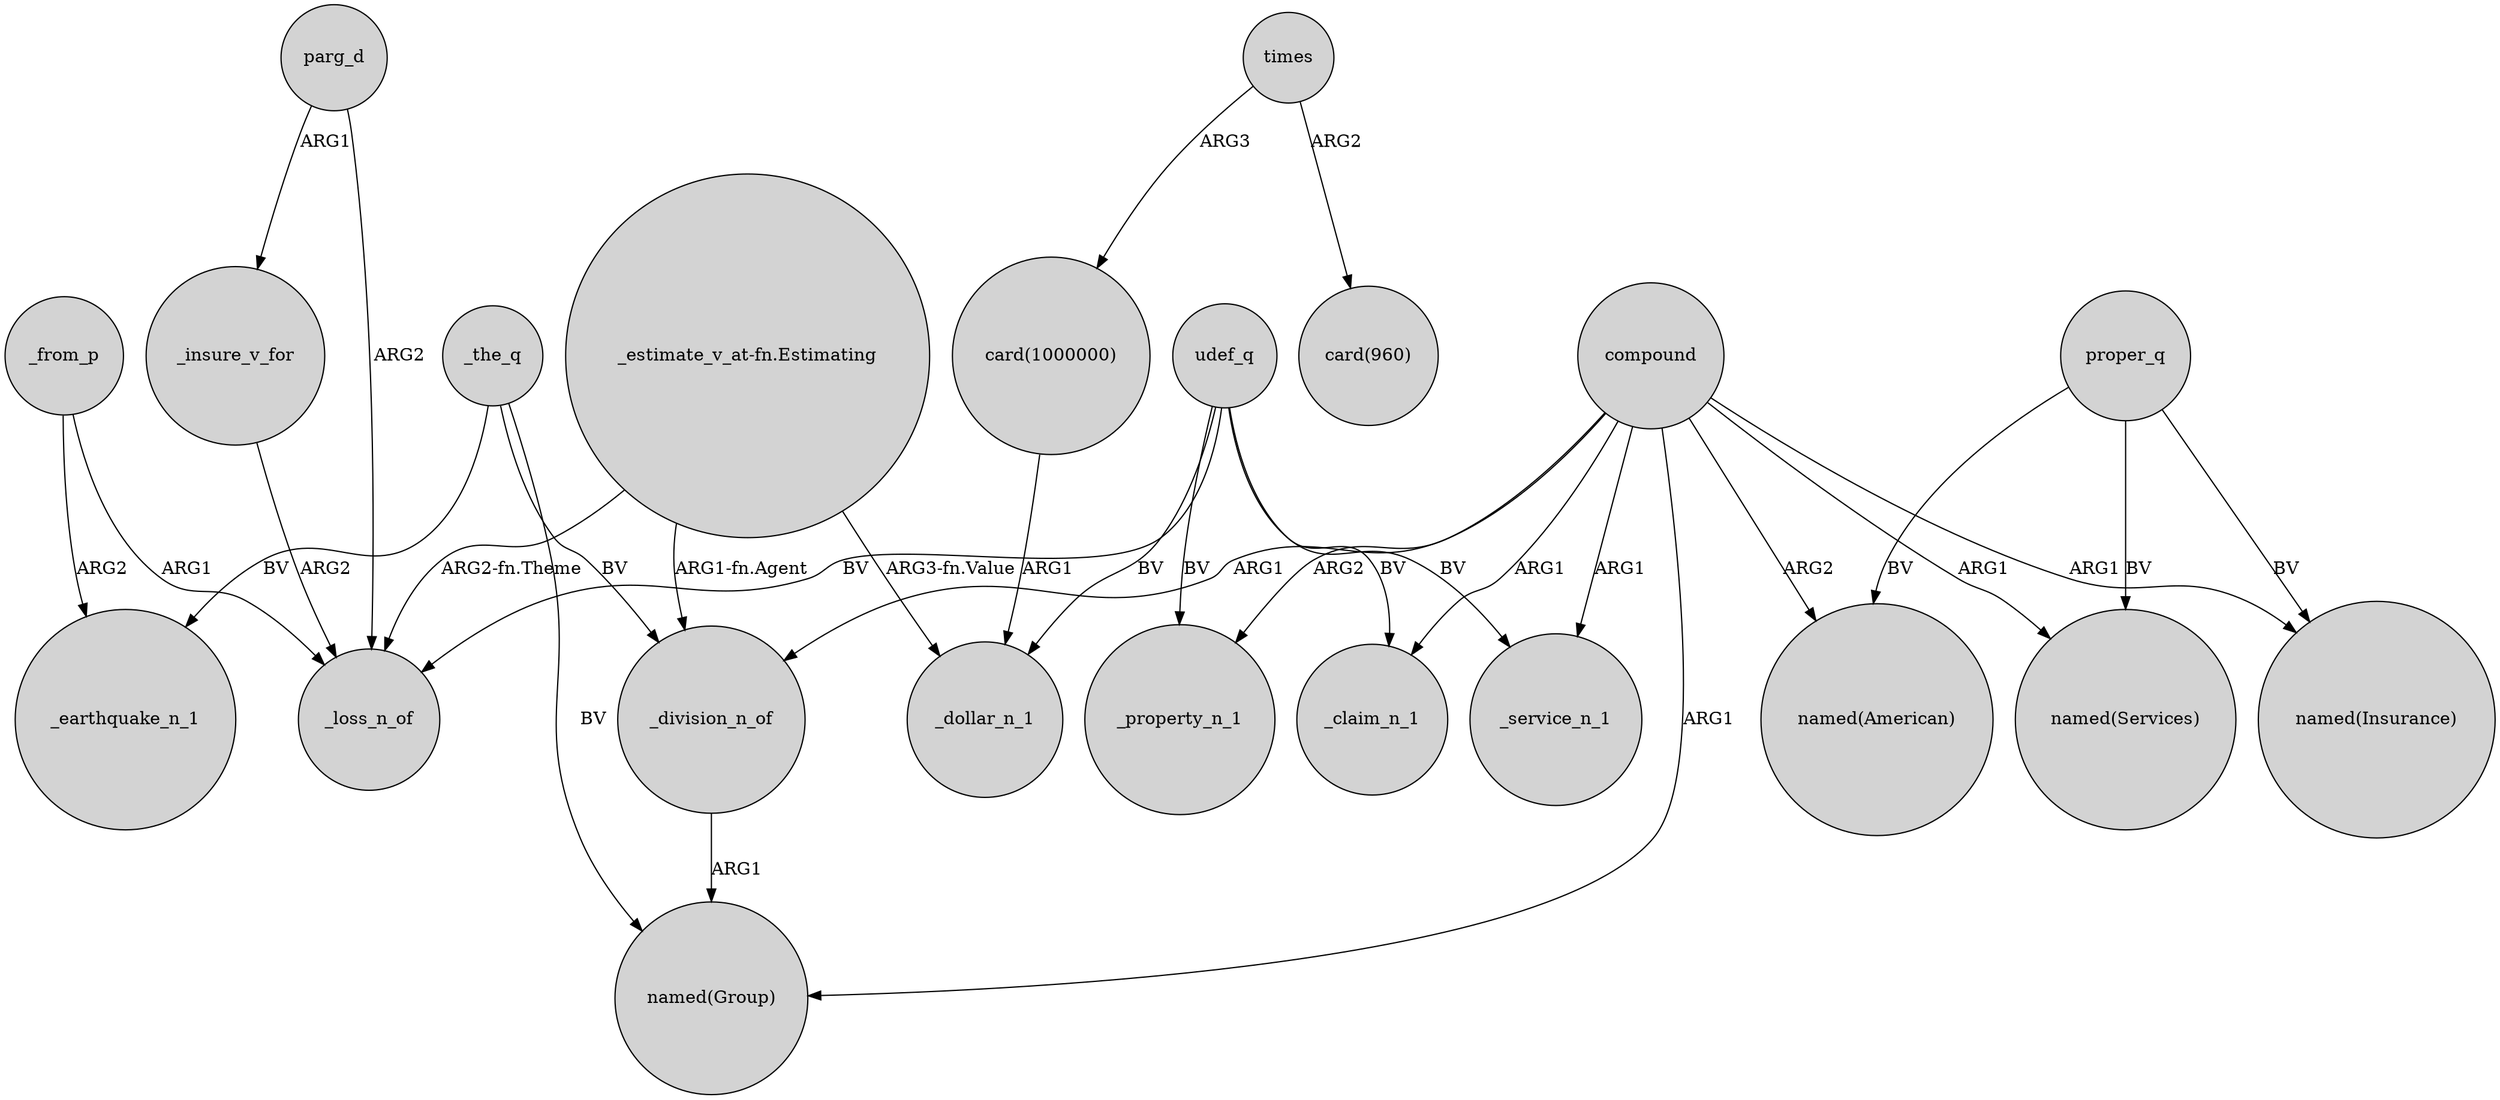 digraph {
	node [shape=circle style=filled]
	_the_q -> _earthquake_n_1 [label=BV]
	_from_p -> _loss_n_of [label=ARG1]
	"card(1000000)" -> _dollar_n_1 [label=ARG1]
	times -> "card(960)" [label=ARG2]
	udef_q -> _claim_n_1 [label=BV]
	proper_q -> "named(American)" [label=BV]
	compound -> "named(Services)" [label=ARG1]
	compound -> _property_n_1 [label=ARG2]
	proper_q -> "named(Services)" [label=BV]
	_insure_v_for -> _loss_n_of [label=ARG2]
	compound -> "named(American)" [label=ARG2]
	compound -> "named(Group)" [label=ARG1]
	"_estimate_v_at-fn.Estimating" -> _loss_n_of [label="ARG2-fn.Theme"]
	parg_d -> _loss_n_of [label=ARG2]
	udef_q -> _service_n_1 [label=BV]
	compound -> _claim_n_1 [label=ARG1]
	_from_p -> _earthquake_n_1 [label=ARG2]
	parg_d -> _insure_v_for [label=ARG1]
	times -> "card(1000000)" [label=ARG3]
	_the_q -> "named(Group)" [label=BV]
	udef_q -> _property_n_1 [label=BV]
	proper_q -> "named(Insurance)" [label=BV]
	"_estimate_v_at-fn.Estimating" -> _division_n_of [label="ARG1-fn.Agent"]
	compound -> "named(Insurance)" [label=ARG1]
	compound -> _division_n_of [label=ARG1]
	compound -> _service_n_1 [label=ARG1]
	_division_n_of -> "named(Group)" [label=ARG1]
	udef_q -> _loss_n_of [label=BV]
	udef_q -> _dollar_n_1 [label=BV]
	_the_q -> _division_n_of [label=BV]
	"_estimate_v_at-fn.Estimating" -> _dollar_n_1 [label="ARG3-fn.Value"]
}
